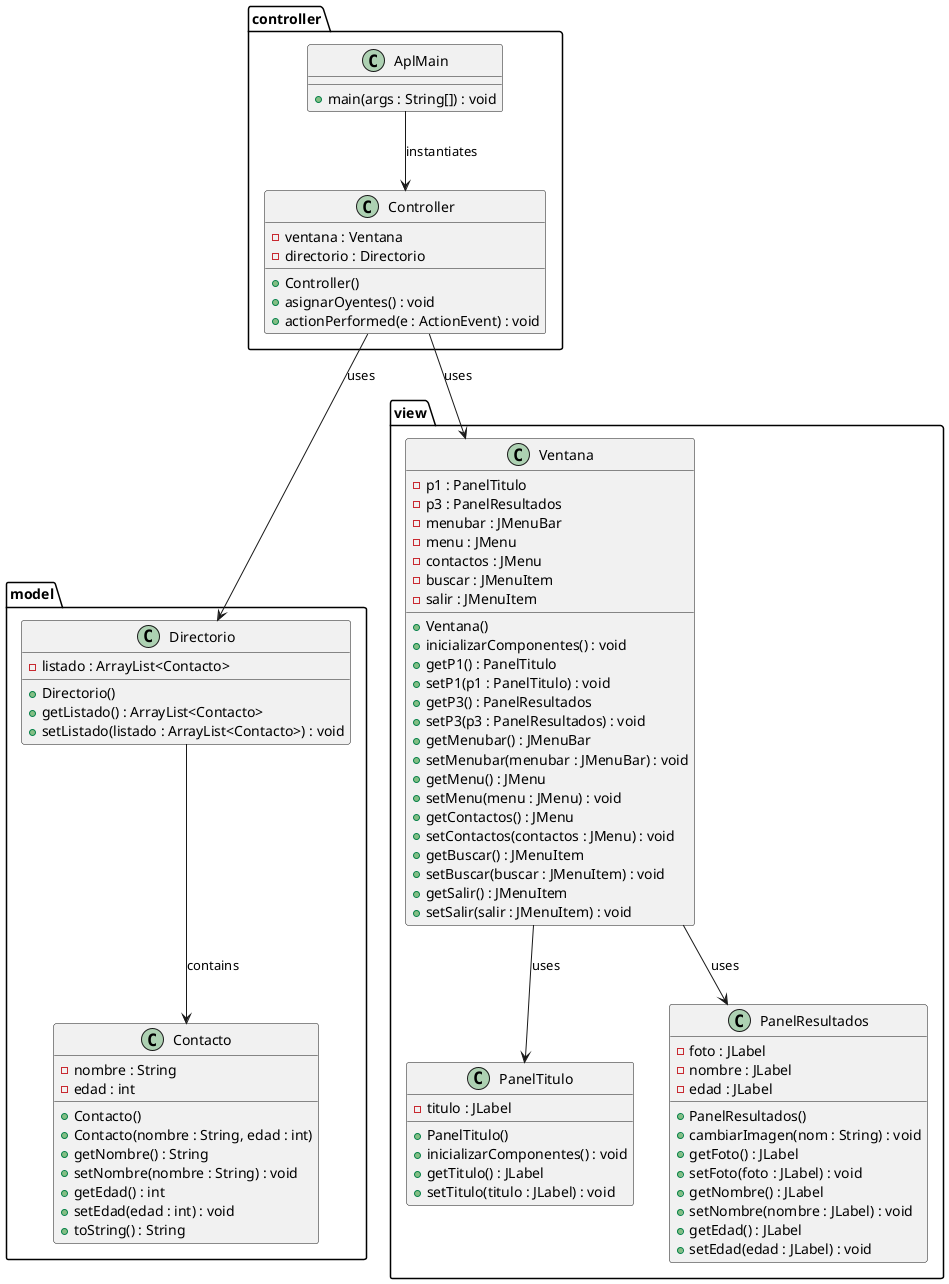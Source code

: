 @startuml DClases

package controller {
    class Controller {
        - ventana : Ventana
        - directorio : Directorio
        + Controller()
        + asignarOyentes() : void
        + actionPerformed(e : ActionEvent) : void
    }

    class AplMain {
        + main(args : String[]) : void
    }
}

package model {
    class Directorio {
        - listado : ArrayList<Contacto>
        + Directorio()
        + getListado() : ArrayList<Contacto>
        + setListado(listado : ArrayList<Contacto>) : void
    }

    class Contacto {
        - nombre : String
        - edad : int
        + Contacto()
        + Contacto(nombre : String, edad : int)
        + getNombre() : String
        + setNombre(nombre : String) : void
        + getEdad() : int
        + setEdad(edad : int) : void
        + toString() : String
    }
}

package view {
    class Ventana {
        - p1 : PanelTitulo
        - p3 : PanelResultados
        - menubar : JMenuBar
        - menu : JMenu
        - contactos : JMenu
        - buscar : JMenuItem
        - salir : JMenuItem
        + Ventana()
        + inicializarComponentes() : void
        + getP1() : PanelTitulo
        + setP1(p1 : PanelTitulo) : void
        + getP3() : PanelResultados
        + setP3(p3 : PanelResultados) : void
        + getMenubar() : JMenuBar
        + setMenubar(menubar : JMenuBar) : void
        + getMenu() : JMenu
        + setMenu(menu : JMenu) : void
        + getContactos() : JMenu
        + setContactos(contactos : JMenu) : void
        + getBuscar() : JMenuItem
        + setBuscar(buscar : JMenuItem) : void
        + getSalir() : JMenuItem
        + setSalir(salir : JMenuItem) : void
    }

    class PanelTitulo {
        - titulo : JLabel
        + PanelTitulo()
        + inicializarComponentes() : void
        + getTitulo() : JLabel
        + setTitulo(titulo : JLabel) : void
    }

    class PanelResultados {
        - foto : JLabel
        - nombre : JLabel
        - edad : JLabel
        + PanelResultados()
        + cambiarImagen(nom : String) : void
        + getFoto() : JLabel
        + setFoto(foto : JLabel) : void
        + getNombre() : JLabel
        + setNombre(nombre : JLabel) : void
        + getEdad() : JLabel
        + setEdad(edad : JLabel) : void
    }
}

Controller --> Ventana : uses
Controller --> Directorio : uses
Ventana --> PanelResultados : uses
Ventana --> PanelTitulo : uses
Directorio --> Contacto : contains
AplMain --> Controller : instantiates

@enduml